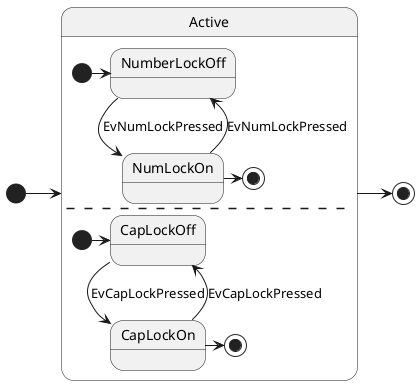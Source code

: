 @startuml
[*] -> Active
Active -> [*]

state Active {
    [*] -> NumberLockOff
    NumberLockOff --> NumLockOn : EvNumLockPressed
    NumLockOn --> NumberLockOff : EvNumLockPressed
    NumLockOn -> [*]
    --
    [*] -> CapLockOff
    CapLockOff --> CapLockOn : EvCapLockPressed
    CapLockOn --> CapLockOff : EvCapLockPressed
    CapLockOn -> [*]
}

@enduml